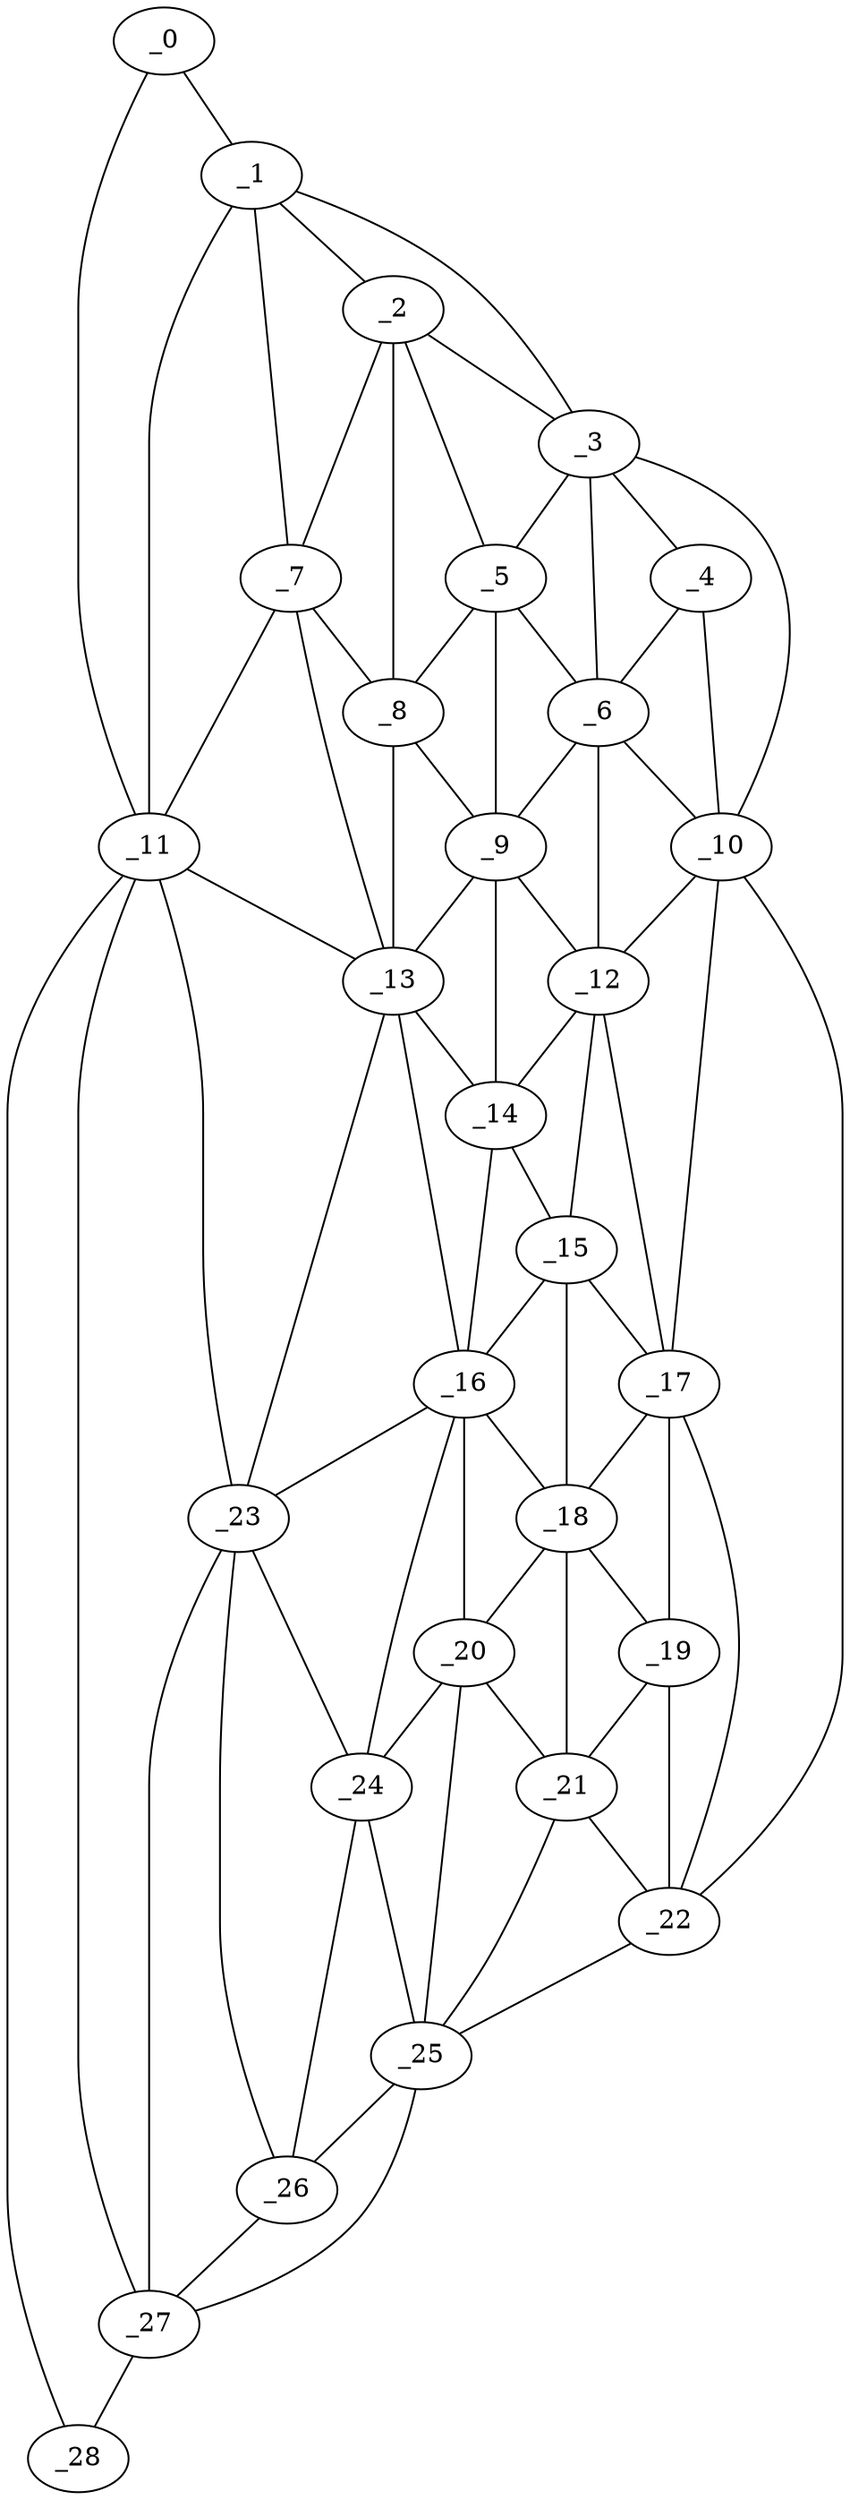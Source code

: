 graph "obj18__350.gxl" {
	_0	 [x=13,
		y=18];
	_1	 [x=16,
		y=30];
	_0 -- _1	 [valence=1];
	_11	 [x=61,
		y=16];
	_0 -- _11	 [valence=1];
	_2	 [x=43,
		y=75];
	_1 -- _2	 [valence=2];
	_3	 [x=43,
		y=88];
	_1 -- _3	 [valence=1];
	_7	 [x=52,
		y=67];
	_1 -- _7	 [valence=2];
	_1 -- _11	 [valence=1];
	_2 -- _3	 [valence=1];
	_5	 [x=49,
		y=79];
	_2 -- _5	 [valence=1];
	_2 -- _7	 [valence=1];
	_8	 [x=52,
		y=74];
	_2 -- _8	 [valence=2];
	_4	 [x=46,
		y=91];
	_3 -- _4	 [valence=1];
	_3 -- _5	 [valence=2];
	_6	 [x=51,
		y=91];
	_3 -- _6	 [valence=2];
	_10	 [x=58,
		y=105];
	_3 -- _10	 [valence=1];
	_4 -- _6	 [valence=2];
	_4 -- _10	 [valence=2];
	_5 -- _6	 [valence=2];
	_5 -- _8	 [valence=2];
	_9	 [x=55,
		y=77];
	_5 -- _9	 [valence=2];
	_6 -- _9	 [valence=2];
	_6 -- _10	 [valence=2];
	_12	 [x=61,
		y=88];
	_6 -- _12	 [valence=2];
	_7 -- _8	 [valence=2];
	_7 -- _11	 [valence=2];
	_13	 [x=65,
		y=70];
	_7 -- _13	 [valence=2];
	_8 -- _9	 [valence=1];
	_8 -- _13	 [valence=2];
	_9 -- _12	 [valence=2];
	_9 -- _13	 [valence=2];
	_14	 [x=65,
		y=78];
	_9 -- _14	 [valence=1];
	_10 -- _12	 [valence=2];
	_17	 [x=80,
		y=92];
	_10 -- _17	 [valence=1];
	_22	 [x=93,
		y=90];
	_10 -- _22	 [valence=1];
	_11 -- _13	 [valence=2];
	_23	 [x=98,
		y=56];
	_11 -- _23	 [valence=2];
	_27	 [x=113,
		y=29];
	_11 -- _27	 [valence=1];
	_28	 [x=115,
		y=16];
	_11 -- _28	 [valence=1];
	_12 -- _14	 [valence=2];
	_15	 [x=67,
		y=85];
	_12 -- _15	 [valence=2];
	_12 -- _17	 [valence=2];
	_13 -- _14	 [valence=2];
	_16	 [x=77,
		y=71];
	_13 -- _16	 [valence=1];
	_13 -- _23	 [valence=2];
	_14 -- _15	 [valence=2];
	_14 -- _16	 [valence=2];
	_15 -- _16	 [valence=2];
	_15 -- _17	 [valence=1];
	_18	 [x=84,
		y=85];
	_15 -- _18	 [valence=2];
	_16 -- _18	 [valence=2];
	_20	 [x=90,
		y=77];
	_16 -- _20	 [valence=2];
	_16 -- _23	 [valence=1];
	_24	 [x=100,
		y=67];
	_16 -- _24	 [valence=1];
	_17 -- _18	 [valence=1];
	_19	 [x=89,
		y=89];
	_17 -- _19	 [valence=1];
	_17 -- _22	 [valence=2];
	_18 -- _19	 [valence=2];
	_18 -- _20	 [valence=1];
	_21	 [x=92,
		y=83];
	_18 -- _21	 [valence=2];
	_19 -- _21	 [valence=1];
	_19 -- _22	 [valence=2];
	_20 -- _21	 [valence=2];
	_20 -- _24	 [valence=2];
	_25	 [x=103,
		y=77];
	_20 -- _25	 [valence=2];
	_21 -- _22	 [valence=1];
	_21 -- _25	 [valence=1];
	_22 -- _25	 [valence=1];
	_23 -- _24	 [valence=2];
	_26	 [x=104,
		y=60];
	_23 -- _26	 [valence=1];
	_23 -- _27	 [valence=2];
	_24 -- _25	 [valence=2];
	_24 -- _26	 [valence=2];
	_25 -- _26	 [valence=2];
	_25 -- _27	 [valence=1];
	_26 -- _27	 [valence=1];
	_27 -- _28	 [valence=1];
}
